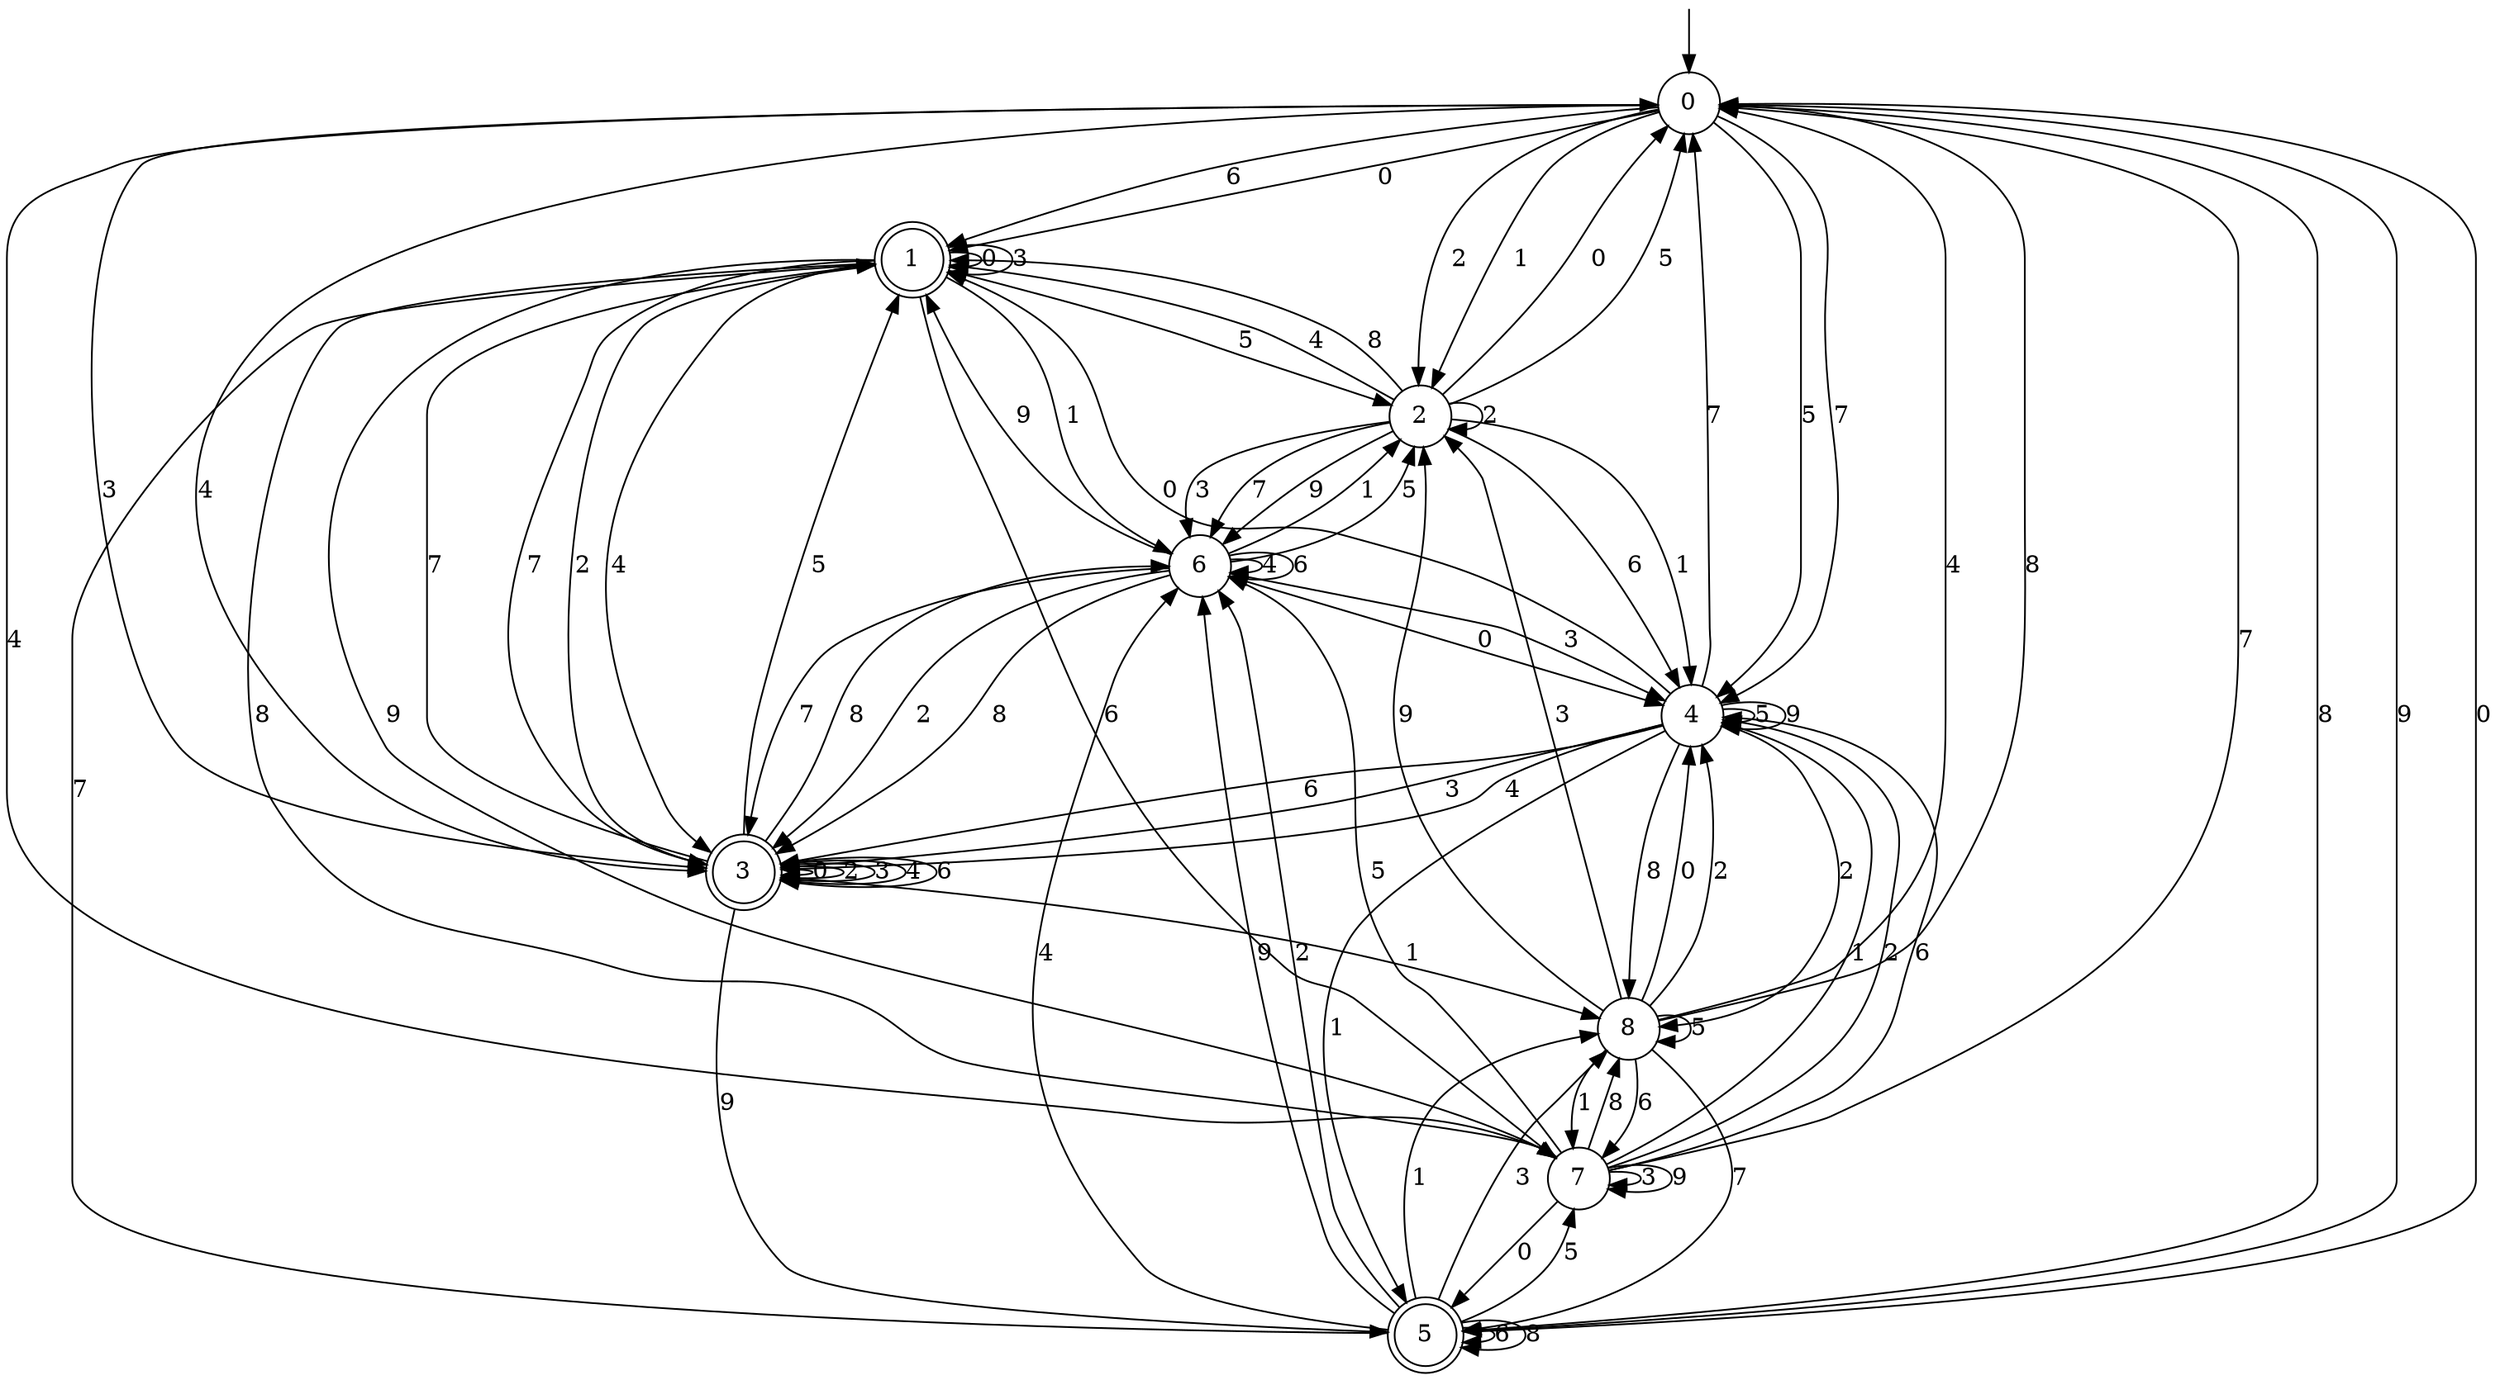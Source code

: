 digraph g {

	s0 [shape="circle" label="0"];
	s1 [shape="doublecircle" label="1"];
	s2 [shape="circle" label="2"];
	s3 [shape="doublecircle" label="3"];
	s4 [shape="circle" label="4"];
	s5 [shape="doublecircle" label="5"];
	s6 [shape="circle" label="6"];
	s7 [shape="circle" label="7"];
	s8 [shape="circle" label="8"];
	s0 -> s1 [label="0"];
	s0 -> s2 [label="1"];
	s0 -> s2 [label="2"];
	s0 -> s3 [label="3"];
	s0 -> s3 [label="4"];
	s0 -> s4 [label="5"];
	s0 -> s1 [label="6"];
	s0 -> s4 [label="7"];
	s0 -> s5 [label="8"];
	s0 -> s5 [label="9"];
	s1 -> s1 [label="0"];
	s1 -> s6 [label="1"];
	s1 -> s3 [label="2"];
	s1 -> s1 [label="3"];
	s1 -> s3 [label="4"];
	s1 -> s2 [label="5"];
	s1 -> s7 [label="6"];
	s1 -> s3 [label="7"];
	s1 -> s7 [label="8"];
	s1 -> s7 [label="9"];
	s2 -> s0 [label="0"];
	s2 -> s4 [label="1"];
	s2 -> s2 [label="2"];
	s2 -> s6 [label="3"];
	s2 -> s1 [label="4"];
	s2 -> s0 [label="5"];
	s2 -> s4 [label="6"];
	s2 -> s6 [label="7"];
	s2 -> s1 [label="8"];
	s2 -> s6 [label="9"];
	s3 -> s3 [label="0"];
	s3 -> s8 [label="1"];
	s3 -> s3 [label="2"];
	s3 -> s3 [label="3"];
	s3 -> s3 [label="4"];
	s3 -> s1 [label="5"];
	s3 -> s3 [label="6"];
	s3 -> s1 [label="7"];
	s3 -> s6 [label="8"];
	s3 -> s5 [label="9"];
	s4 -> s1 [label="0"];
	s4 -> s5 [label="1"];
	s4 -> s8 [label="2"];
	s4 -> s3 [label="3"];
	s4 -> s3 [label="4"];
	s4 -> s4 [label="5"];
	s4 -> s3 [label="6"];
	s4 -> s0 [label="7"];
	s4 -> s8 [label="8"];
	s4 -> s4 [label="9"];
	s5 -> s0 [label="0"];
	s5 -> s8 [label="1"];
	s5 -> s6 [label="2"];
	s5 -> s8 [label="3"];
	s5 -> s6 [label="4"];
	s5 -> s7 [label="5"];
	s5 -> s5 [label="6"];
	s5 -> s1 [label="7"];
	s5 -> s5 [label="8"];
	s5 -> s6 [label="9"];
	s6 -> s4 [label="0"];
	s6 -> s2 [label="1"];
	s6 -> s3 [label="2"];
	s6 -> s4 [label="3"];
	s6 -> s6 [label="4"];
	s6 -> s2 [label="5"];
	s6 -> s6 [label="6"];
	s6 -> s3 [label="7"];
	s6 -> s3 [label="8"];
	s6 -> s1 [label="9"];
	s7 -> s5 [label="0"];
	s7 -> s4 [label="1"];
	s7 -> s4 [label="2"];
	s7 -> s7 [label="3"];
	s7 -> s0 [label="4"];
	s7 -> s6 [label="5"];
	s7 -> s4 [label="6"];
	s7 -> s0 [label="7"];
	s7 -> s8 [label="8"];
	s7 -> s7 [label="9"];
	s8 -> s4 [label="0"];
	s8 -> s7 [label="1"];
	s8 -> s4 [label="2"];
	s8 -> s2 [label="3"];
	s8 -> s0 [label="4"];
	s8 -> s8 [label="5"];
	s8 -> s7 [label="6"];
	s8 -> s5 [label="7"];
	s8 -> s0 [label="8"];
	s8 -> s2 [label="9"];

__start0 [label="" shape="none" width="0" height="0"];
__start0 -> s0;

}
